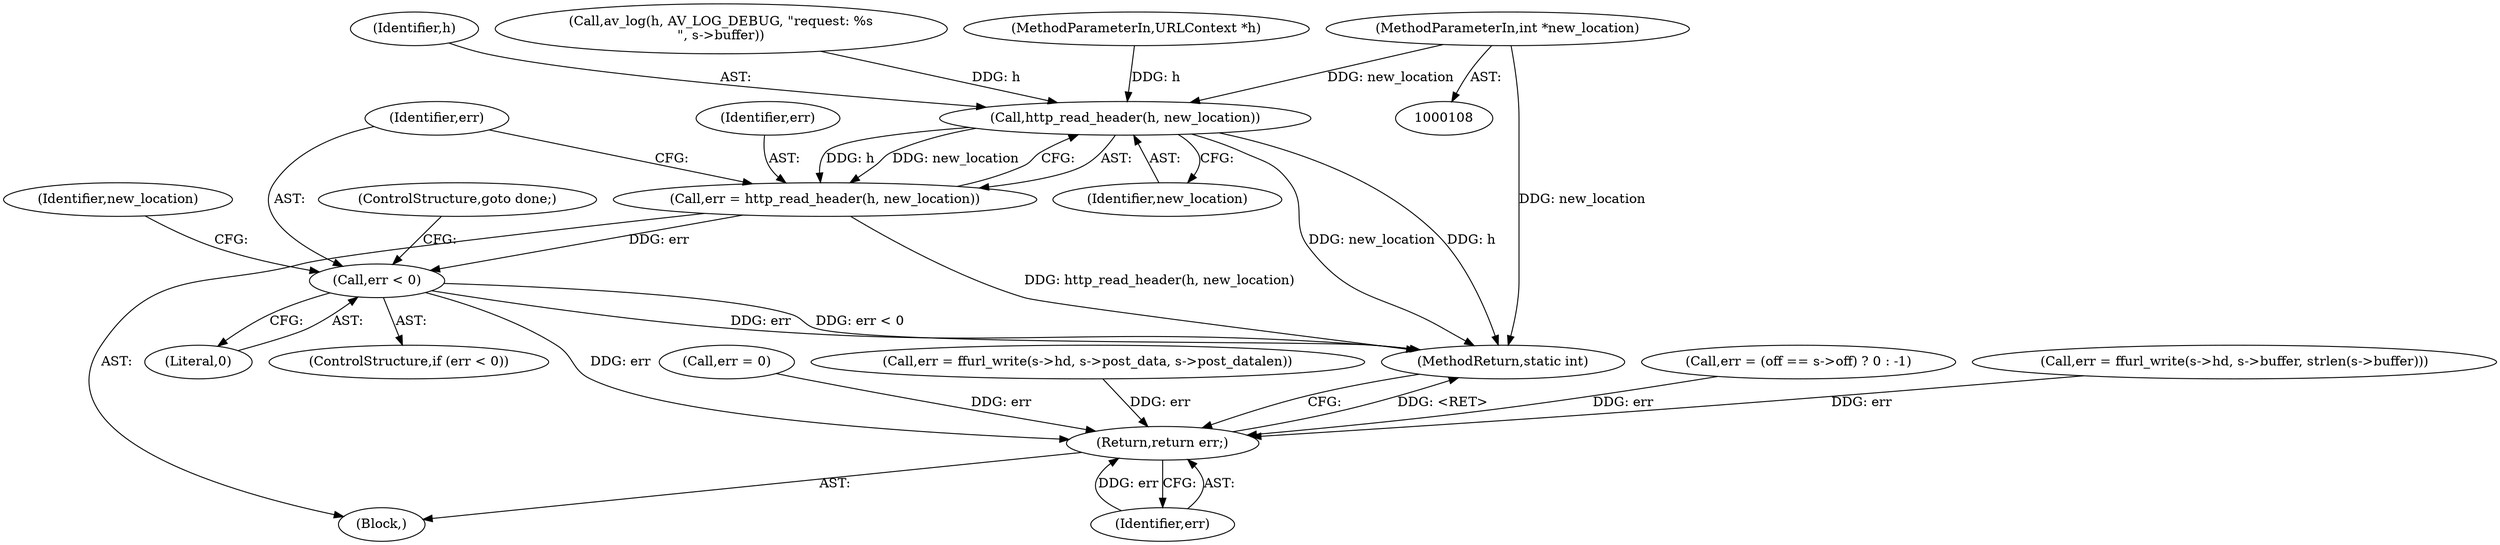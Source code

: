 digraph "0_FFmpeg_2a05c8f813de6f2278827734bf8102291e7484aa_0@pointer" {
"1000115" [label="(MethodParameterIn,int *new_location)"];
"1000709" [label="(Call,http_read_header(h, new_location))"];
"1000707" [label="(Call,err = http_read_header(h, new_location))"];
"1000713" [label="(Call,err < 0)"];
"1000743" [label="(Return,return err;)"];
"1000116" [label="(Block,)"];
"1000709" [label="(Call,http_read_header(h, new_location))"];
"1000703" [label="(Call,err = 0)"];
"1000719" [label="(Identifier,new_location)"];
"1000744" [label="(Identifier,err)"];
"1000745" [label="(MethodReturn,static int)"];
"1000623" [label="(Call,err = ffurl_write(s->hd, s->post_data, s->post_datalen))"];
"1000714" [label="(Identifier,err)"];
"1000711" [label="(Identifier,new_location)"];
"1000115" [label="(MethodParameterIn,int *new_location)"];
"1000708" [label="(Identifier,err)"];
"1000712" [label="(ControlStructure,if (err < 0))"];
"1000707" [label="(Call,err = http_read_header(h, new_location))"];
"1000715" [label="(Literal,0)"];
"1000710" [label="(Identifier,h)"];
"1000593" [label="(Call,av_log(h, AV_LOG_DEBUG, \"request: %s\n\", s->buffer))"];
"1000716" [label="(ControlStructure,goto done;)"];
"1000109" [label="(MethodParameterIn,URLContext *h)"];
"1000713" [label="(Call,err < 0)"];
"1000725" [label="(Call,err = (off == s->off) ? 0 : -1)"];
"1000602" [label="(Call,err = ffurl_write(s->hd, s->buffer, strlen(s->buffer)))"];
"1000743" [label="(Return,return err;)"];
"1000115" -> "1000108"  [label="AST: "];
"1000115" -> "1000745"  [label="DDG: new_location"];
"1000115" -> "1000709"  [label="DDG: new_location"];
"1000709" -> "1000707"  [label="AST: "];
"1000709" -> "1000711"  [label="CFG: "];
"1000710" -> "1000709"  [label="AST: "];
"1000711" -> "1000709"  [label="AST: "];
"1000707" -> "1000709"  [label="CFG: "];
"1000709" -> "1000745"  [label="DDG: new_location"];
"1000709" -> "1000745"  [label="DDG: h"];
"1000709" -> "1000707"  [label="DDG: h"];
"1000709" -> "1000707"  [label="DDG: new_location"];
"1000593" -> "1000709"  [label="DDG: h"];
"1000109" -> "1000709"  [label="DDG: h"];
"1000707" -> "1000116"  [label="AST: "];
"1000708" -> "1000707"  [label="AST: "];
"1000714" -> "1000707"  [label="CFG: "];
"1000707" -> "1000745"  [label="DDG: http_read_header(h, new_location)"];
"1000707" -> "1000713"  [label="DDG: err"];
"1000713" -> "1000712"  [label="AST: "];
"1000713" -> "1000715"  [label="CFG: "];
"1000714" -> "1000713"  [label="AST: "];
"1000715" -> "1000713"  [label="AST: "];
"1000716" -> "1000713"  [label="CFG: "];
"1000719" -> "1000713"  [label="CFG: "];
"1000713" -> "1000745"  [label="DDG: err"];
"1000713" -> "1000745"  [label="DDG: err < 0"];
"1000713" -> "1000743"  [label="DDG: err"];
"1000743" -> "1000116"  [label="AST: "];
"1000743" -> "1000744"  [label="CFG: "];
"1000744" -> "1000743"  [label="AST: "];
"1000745" -> "1000743"  [label="CFG: "];
"1000743" -> "1000745"  [label="DDG: <RET>"];
"1000744" -> "1000743"  [label="DDG: err"];
"1000623" -> "1000743"  [label="DDG: err"];
"1000725" -> "1000743"  [label="DDG: err"];
"1000602" -> "1000743"  [label="DDG: err"];
"1000703" -> "1000743"  [label="DDG: err"];
}
